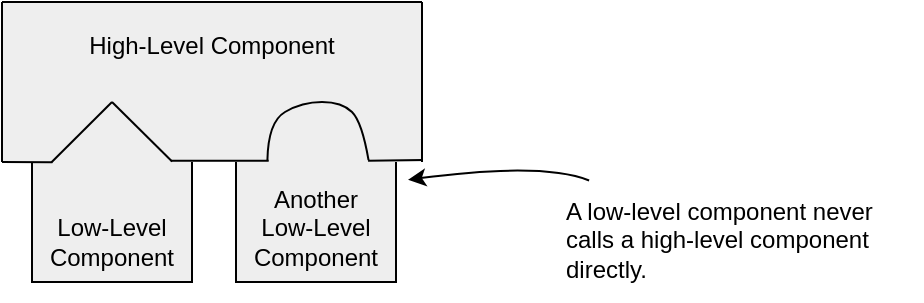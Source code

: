 <mxfile version="20.7.4" type="device"><diagram id="ahAyE9eUKxN_0jiChCt0" name="Sayfa -1"><mxGraphModel dx="458" dy="844" grid="1" gridSize="10" guides="1" tooltips="1" connect="1" arrows="1" fold="1" page="1" pageScale="1" pageWidth="827" pageHeight="1169" math="0" shadow="0"><root><mxCell id="0"/><mxCell id="1" parent="0"/><mxCell id="_RLu2v_2kNxJKJR-YmiR-8" value="Another&lt;br&gt;Low-Level&lt;br&gt;Component" style="rounded=0;whiteSpace=wrap;html=1;strokeColor=default;fillColor=#eeeeee;verticalAlign=bottom;spacing=5;" vertex="1" parent="1"><mxGeometry x="357" y="270" width="80" height="90" as="geometry"/></mxCell><mxCell id="_RLu2v_2kNxJKJR-YmiR-7" value="Low-Level&lt;br&gt;Component" style="rounded=0;whiteSpace=wrap;html=1;strokeColor=default;fillColor=#eeeeee;verticalAlign=bottom;spacing=5;" vertex="1" parent="1"><mxGeometry x="255" y="270" width="80" height="90" as="geometry"/></mxCell><mxCell id="_RLu2v_2kNxJKJR-YmiR-3" value="High-Level Component" style="rounded=0;whiteSpace=wrap;html=1;fillColor=#eeeeee;strokeColor=none;verticalAlign=top;spacing=10;" vertex="1" parent="1"><mxGeometry x="240" y="220" width="210" height="80" as="geometry"/></mxCell><mxCell id="_RLu2v_2kNxJKJR-YmiR-4" value="" style="triangle;whiteSpace=wrap;html=1;rotation=-90;strokeColor=none;fillColor=#eeeeee;" vertex="1" parent="1"><mxGeometry x="280" y="255" width="30" height="60" as="geometry"/></mxCell><mxCell id="_RLu2v_2kNxJKJR-YmiR-6" value="" style="shape=or;whiteSpace=wrap;html=1;rotation=-90;strokeColor=none;fillColor=#eeeeee;" vertex="1" parent="1"><mxGeometry x="383.25" y="260.75" width="30" height="48.5" as="geometry"/></mxCell><mxCell id="_RLu2v_2kNxJKJR-YmiR-9" value="" style="endArrow=none;html=1;rounded=0;exitX=0;exitY=1;exitDx=0;exitDy=0;entryX=-0.003;entryY=0.003;entryDx=0;entryDy=0;entryPerimeter=0;" edge="1" parent="1" source="_RLu2v_2kNxJKJR-YmiR-3" target="_RLu2v_2kNxJKJR-YmiR-4"><mxGeometry width="50" height="50" relative="1" as="geometry"><mxPoint x="290" y="420" as="sourcePoint"/><mxPoint x="340" y="370" as="targetPoint"/></mxGeometry></mxCell><mxCell id="_RLu2v_2kNxJKJR-YmiR-10" value="" style="endArrow=none;html=1;rounded=0;entryX=1;entryY=0.5;entryDx=0;entryDy=0;exitX=-0.003;exitY=-0.004;exitDx=0;exitDy=0;exitPerimeter=0;" edge="1" parent="1" source="_RLu2v_2kNxJKJR-YmiR-4" target="_RLu2v_2kNxJKJR-YmiR-4"><mxGeometry width="50" height="50" relative="1" as="geometry"><mxPoint x="270" y="300" as="sourcePoint"/><mxPoint x="330" y="370" as="targetPoint"/></mxGeometry></mxCell><mxCell id="_RLu2v_2kNxJKJR-YmiR-11" value="" style="endArrow=none;html=1;rounded=0;exitX=0.5;exitY=0;exitDx=0;exitDy=0;entryX=0.405;entryY=0.997;entryDx=0;entryDy=0;entryPerimeter=0;" edge="1" parent="1" source="_RLu2v_2kNxJKJR-YmiR-7" target="_RLu2v_2kNxJKJR-YmiR-3"><mxGeometry width="50" height="50" relative="1" as="geometry"><mxPoint x="240" y="370" as="sourcePoint"/><mxPoint x="290" y="320" as="targetPoint"/></mxGeometry></mxCell><mxCell id="_RLu2v_2kNxJKJR-YmiR-12" value="" style="endArrow=none;html=1;rounded=0;exitX=0.022;exitY=0.99;exitDx=0;exitDy=0;exitPerimeter=0;entryX=0.635;entryY=0.992;entryDx=0;entryDy=0;entryPerimeter=0;" edge="1" parent="1" source="_RLu2v_2kNxJKJR-YmiR-4" target="_RLu2v_2kNxJKJR-YmiR-3"><mxGeometry width="50" height="50" relative="1" as="geometry"><mxPoint x="340" y="320" as="sourcePoint"/><mxPoint x="370" y="299" as="targetPoint"/></mxGeometry></mxCell><mxCell id="_RLu2v_2kNxJKJR-YmiR-13" value="" style="endArrow=none;html=1;rounded=0;exitX=0.022;exitY=1.011;exitDx=0;exitDy=0;exitPerimeter=0;" edge="1" parent="1" source="_RLu2v_2kNxJKJR-YmiR-6"><mxGeometry width="50" height="50" relative="1" as="geometry"><mxPoint x="440" y="350" as="sourcePoint"/><mxPoint x="450" y="299" as="targetPoint"/></mxGeometry></mxCell><mxCell id="_RLu2v_2kNxJKJR-YmiR-14" value="" style="endArrow=none;html=1;exitX=0.03;exitY=1.016;exitDx=0;exitDy=0;exitPerimeter=0;entryX=0.022;entryY=-0.027;entryDx=0;entryDy=0;entryPerimeter=0;curved=1;" edge="1" parent="1" source="_RLu2v_2kNxJKJR-YmiR-6" target="_RLu2v_2kNxJKJR-YmiR-6"><mxGeometry width="50" height="50" relative="1" as="geometry"><mxPoint x="440" y="370" as="sourcePoint"/><mxPoint x="490" y="320" as="targetPoint"/><Array as="points"><mxPoint x="420" y="280"/><mxPoint x="410" y="270"/><mxPoint x="390" y="270"/><mxPoint x="373" y="280"/></Array></mxGeometry></mxCell><mxCell id="_RLu2v_2kNxJKJR-YmiR-16" value="" style="endArrow=none;html=1;curved=1;exitX=0;exitY=1;exitDx=0;exitDy=0;entryX=0;entryY=0;entryDx=0;entryDy=0;" edge="1" parent="1" source="_RLu2v_2kNxJKJR-YmiR-3" target="_RLu2v_2kNxJKJR-YmiR-3"><mxGeometry width="50" height="50" relative="1" as="geometry"><mxPoint x="230" y="330" as="sourcePoint"/><mxPoint x="280" y="280" as="targetPoint"/></mxGeometry></mxCell><mxCell id="_RLu2v_2kNxJKJR-YmiR-17" value="" style="endArrow=none;html=1;curved=1;exitX=1;exitY=1;exitDx=0;exitDy=0;entryX=1;entryY=0;entryDx=0;entryDy=0;" edge="1" parent="1" source="_RLu2v_2kNxJKJR-YmiR-3" target="_RLu2v_2kNxJKJR-YmiR-3"><mxGeometry width="50" height="50" relative="1" as="geometry"><mxPoint x="470" y="350" as="sourcePoint"/><mxPoint x="520" y="300" as="targetPoint"/></mxGeometry></mxCell><mxCell id="_RLu2v_2kNxJKJR-YmiR-18" value="" style="endArrow=none;html=1;curved=1;entryX=1;entryY=0;entryDx=0;entryDy=0;" edge="1" parent="1" target="_RLu2v_2kNxJKJR-YmiR-3"><mxGeometry width="50" height="50" relative="1" as="geometry"><mxPoint x="240" y="220" as="sourcePoint"/><mxPoint x="460" y="150" as="targetPoint"/></mxGeometry></mxCell><mxCell id="_RLu2v_2kNxJKJR-YmiR-19" value="A low-level component never&#10;calls a high-level component&#10;directly." style="text;html=1;align=left;verticalAlign=middle;resizable=0;points=[];autosize=1;strokeColor=none;fillColor=none;" vertex="1" parent="1"><mxGeometry x="520" y="309.25" width="180" height="60" as="geometry"/></mxCell><mxCell id="_RLu2v_2kNxJKJR-YmiR-20" value="" style="endArrow=classic;html=1;curved=1;targetPerimeterSpacing=6;" edge="1" parent="1" source="_RLu2v_2kNxJKJR-YmiR-19" target="_RLu2v_2kNxJKJR-YmiR-8"><mxGeometry width="50" height="50" relative="1" as="geometry"><mxPoint x="510" y="440" as="sourcePoint"/><mxPoint x="560" y="390" as="targetPoint"/><Array as="points"><mxPoint x="510" y="300"/></Array></mxGeometry></mxCell></root></mxGraphModel></diagram></mxfile>
